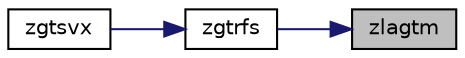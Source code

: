 digraph "zlagtm"
{
 // LATEX_PDF_SIZE
  edge [fontname="Helvetica",fontsize="10",labelfontname="Helvetica",labelfontsize="10"];
  node [fontname="Helvetica",fontsize="10",shape=record];
  rankdir="RL";
  Node1 [label="zlagtm",height=0.2,width=0.4,color="black", fillcolor="grey75", style="filled", fontcolor="black",tooltip="ZLAGTM performs a matrix-matrix product of the form C = αAB+βC, where A is a tridiagonal matrix,..."];
  Node1 -> Node2 [dir="back",color="midnightblue",fontsize="10",style="solid",fontname="Helvetica"];
  Node2 [label="zgtrfs",height=0.2,width=0.4,color="black", fillcolor="white", style="filled",URL="$zgtrfs_8f.html#aef94b3e5def942900d60d274131ddf7e",tooltip="ZGTRFS"];
  Node2 -> Node3 [dir="back",color="midnightblue",fontsize="10",style="solid",fontname="Helvetica"];
  Node3 [label="zgtsvx",height=0.2,width=0.4,color="black", fillcolor="white", style="filled",URL="$zgtsvx_8f.html#a0f8fa2a56d81bf3db97572afda73b61a",tooltip="ZGTSVX computes the solution to system of linear equations A * X = B for GT matrices"];
}
